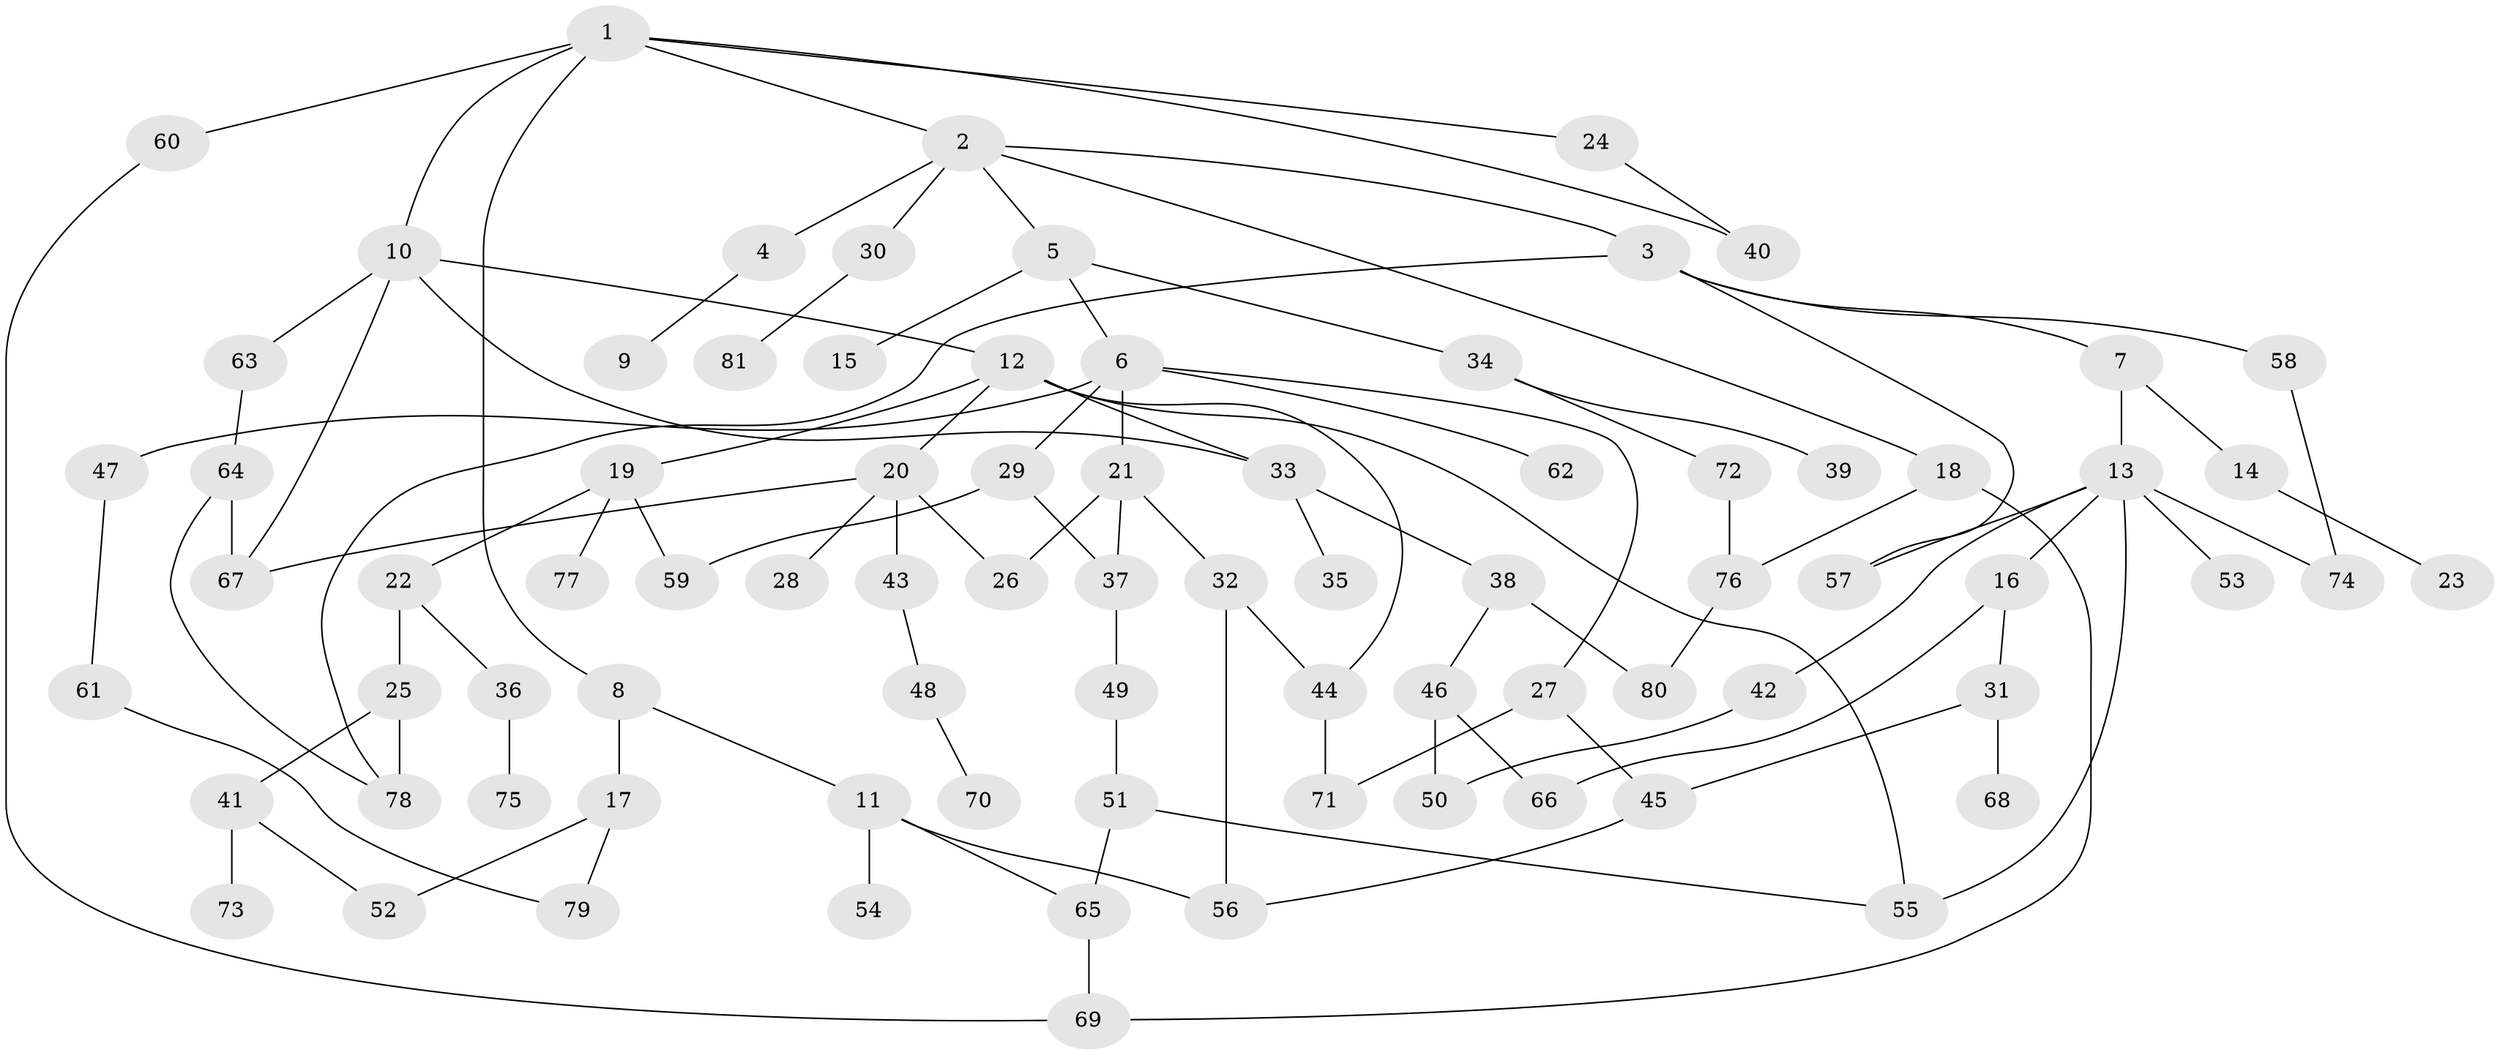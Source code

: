// Generated by graph-tools (version 1.1) at 2025/10/02/27/25 16:10:52]
// undirected, 81 vertices, 107 edges
graph export_dot {
graph [start="1"]
  node [color=gray90,style=filled];
  1;
  2;
  3;
  4;
  5;
  6;
  7;
  8;
  9;
  10;
  11;
  12;
  13;
  14;
  15;
  16;
  17;
  18;
  19;
  20;
  21;
  22;
  23;
  24;
  25;
  26;
  27;
  28;
  29;
  30;
  31;
  32;
  33;
  34;
  35;
  36;
  37;
  38;
  39;
  40;
  41;
  42;
  43;
  44;
  45;
  46;
  47;
  48;
  49;
  50;
  51;
  52;
  53;
  54;
  55;
  56;
  57;
  58;
  59;
  60;
  61;
  62;
  63;
  64;
  65;
  66;
  67;
  68;
  69;
  70;
  71;
  72;
  73;
  74;
  75;
  76;
  77;
  78;
  79;
  80;
  81;
  1 -- 2;
  1 -- 8;
  1 -- 10;
  1 -- 24;
  1 -- 60;
  1 -- 40;
  2 -- 3;
  2 -- 4;
  2 -- 5;
  2 -- 18;
  2 -- 30;
  3 -- 7;
  3 -- 57;
  3 -- 58;
  3 -- 78;
  4 -- 9;
  5 -- 6;
  5 -- 15;
  5 -- 34;
  6 -- 21;
  6 -- 27;
  6 -- 29;
  6 -- 47;
  6 -- 62;
  7 -- 13;
  7 -- 14;
  8 -- 11;
  8 -- 17;
  10 -- 12;
  10 -- 63;
  10 -- 67;
  10 -- 33;
  11 -- 54;
  11 -- 65;
  11 -- 56;
  12 -- 19;
  12 -- 20;
  12 -- 33;
  12 -- 44;
  12 -- 55;
  13 -- 16;
  13 -- 42;
  13 -- 53;
  13 -- 55;
  13 -- 57;
  13 -- 74;
  14 -- 23;
  16 -- 31;
  16 -- 66;
  17 -- 52;
  17 -- 79;
  18 -- 69;
  18 -- 76;
  19 -- 22;
  19 -- 59;
  19 -- 77;
  20 -- 26;
  20 -- 28;
  20 -- 43;
  20 -- 67;
  21 -- 32;
  21 -- 37;
  21 -- 26;
  22 -- 25;
  22 -- 36;
  24 -- 40;
  25 -- 41;
  25 -- 78;
  27 -- 45;
  27 -- 71;
  29 -- 59;
  29 -- 37;
  30 -- 81;
  31 -- 68;
  31 -- 45;
  32 -- 56;
  32 -- 44;
  33 -- 35;
  33 -- 38;
  34 -- 39;
  34 -- 72;
  36 -- 75;
  37 -- 49;
  38 -- 46;
  38 -- 80;
  41 -- 73;
  41 -- 52;
  42 -- 50;
  43 -- 48;
  44 -- 71;
  45 -- 56;
  46 -- 66;
  46 -- 50;
  47 -- 61;
  48 -- 70;
  49 -- 51;
  51 -- 65;
  51 -- 55;
  58 -- 74;
  60 -- 69;
  61 -- 79;
  63 -- 64;
  64 -- 67;
  64 -- 78;
  65 -- 69;
  72 -- 76;
  76 -- 80;
}
